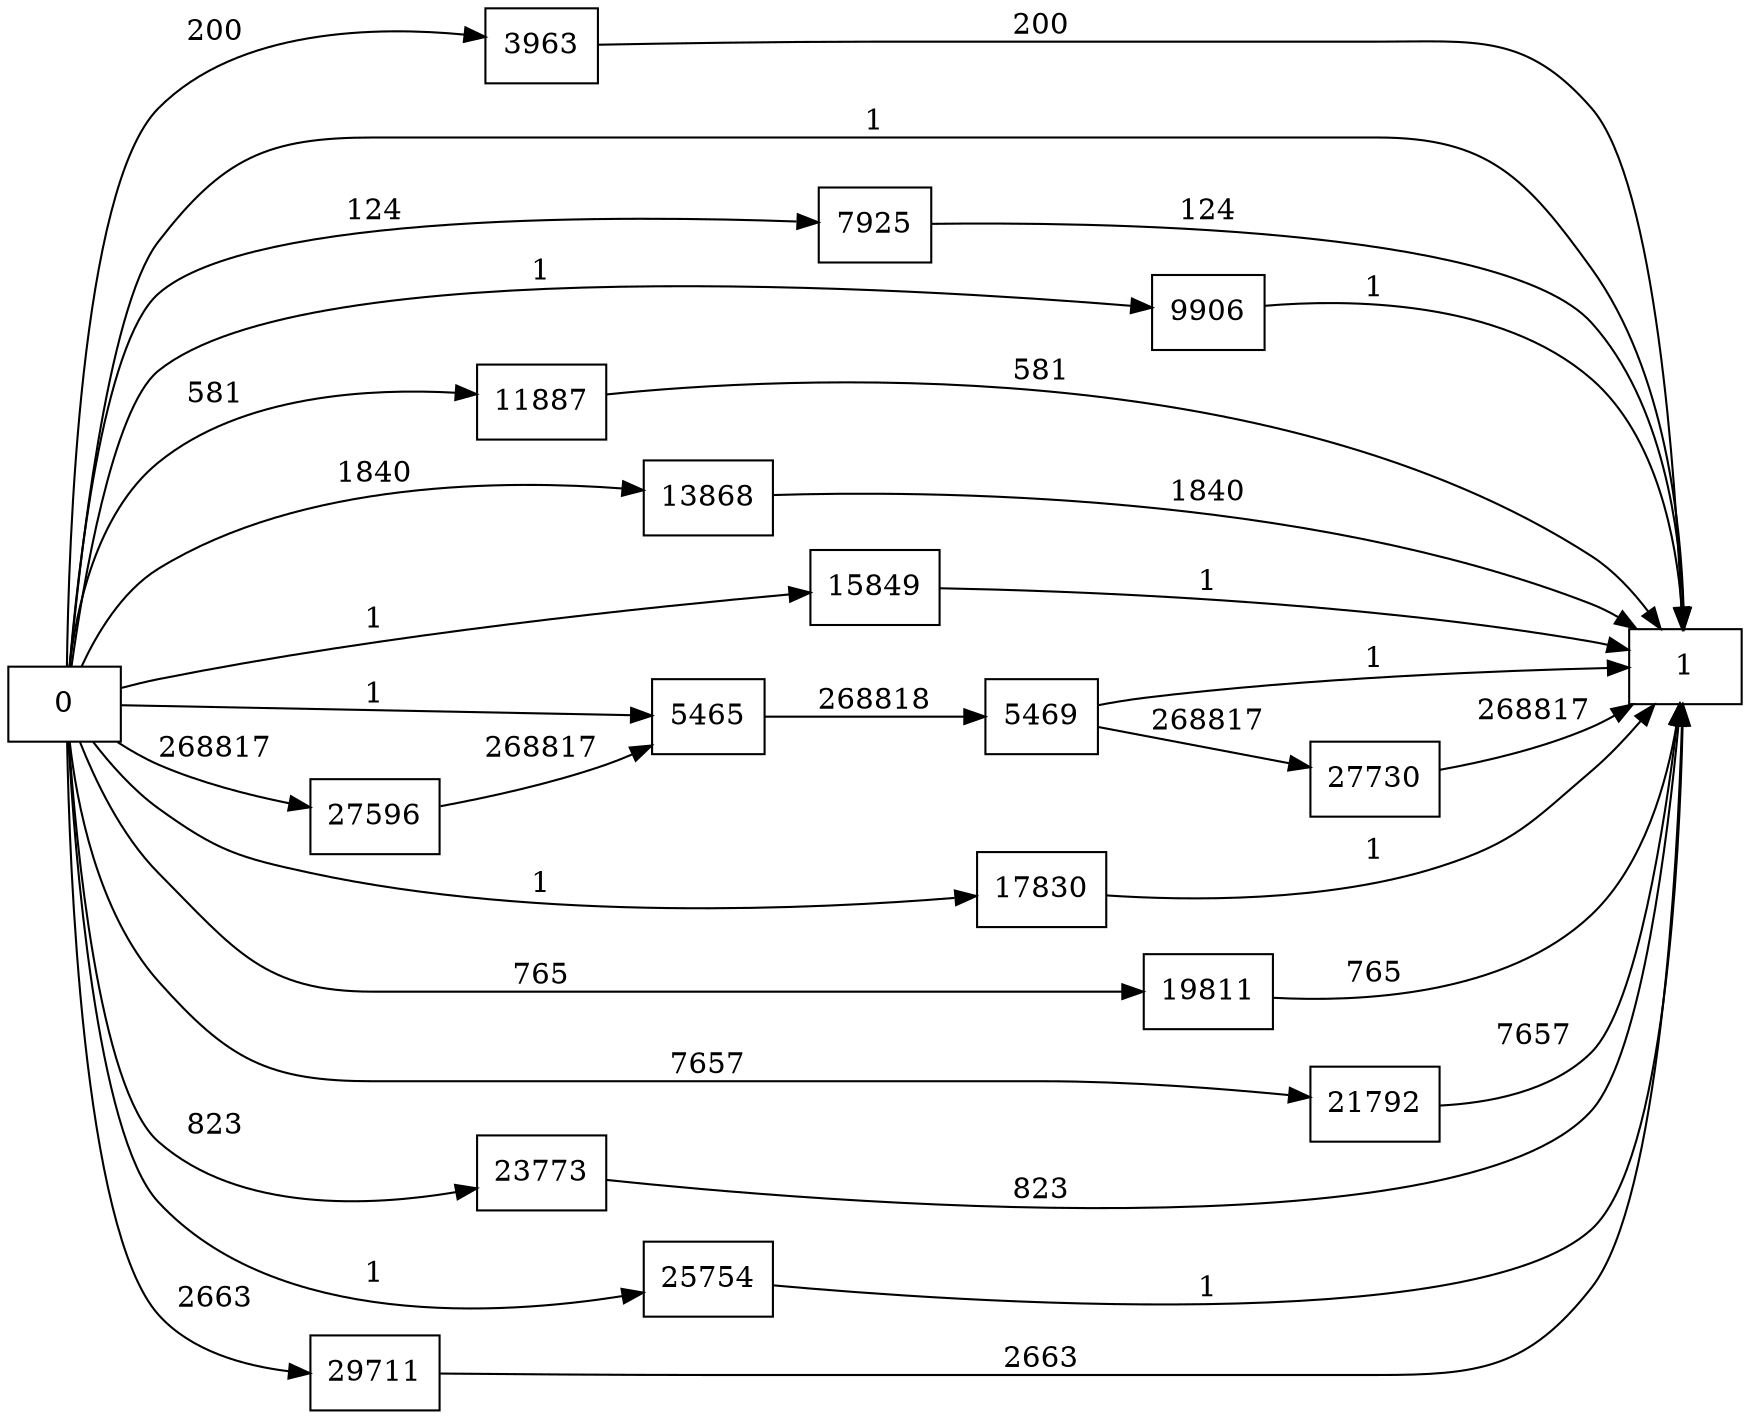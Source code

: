 digraph {
	graph [rankdir=LR]
	node [shape=rectangle]
	3963 -> 1 [label=200]
	5465 -> 5469 [label=268818]
	5469 -> 1 [label=1]
	5469 -> 27730 [label=268817]
	7925 -> 1 [label=124]
	9906 -> 1 [label=1]
	11887 -> 1 [label=581]
	13868 -> 1 [label=1840]
	15849 -> 1 [label=1]
	17830 -> 1 [label=1]
	19811 -> 1 [label=765]
	21792 -> 1 [label=7657]
	23773 -> 1 [label=823]
	25754 -> 1 [label=1]
	27596 -> 5465 [label=268817]
	27730 -> 1 [label=268817]
	29711 -> 1 [label=2663]
	0 -> 1 [label=1]
	0 -> 3963 [label=200]
	0 -> 5465 [label=1]
	0 -> 7925 [label=124]
	0 -> 9906 [label=1]
	0 -> 11887 [label=581]
	0 -> 13868 [label=1840]
	0 -> 15849 [label=1]
	0 -> 17830 [label=1]
	0 -> 19811 [label=765]
	0 -> 21792 [label=7657]
	0 -> 23773 [label=823]
	0 -> 25754 [label=1]
	0 -> 27596 [label=268817]
	0 -> 29711 [label=2663]
}
